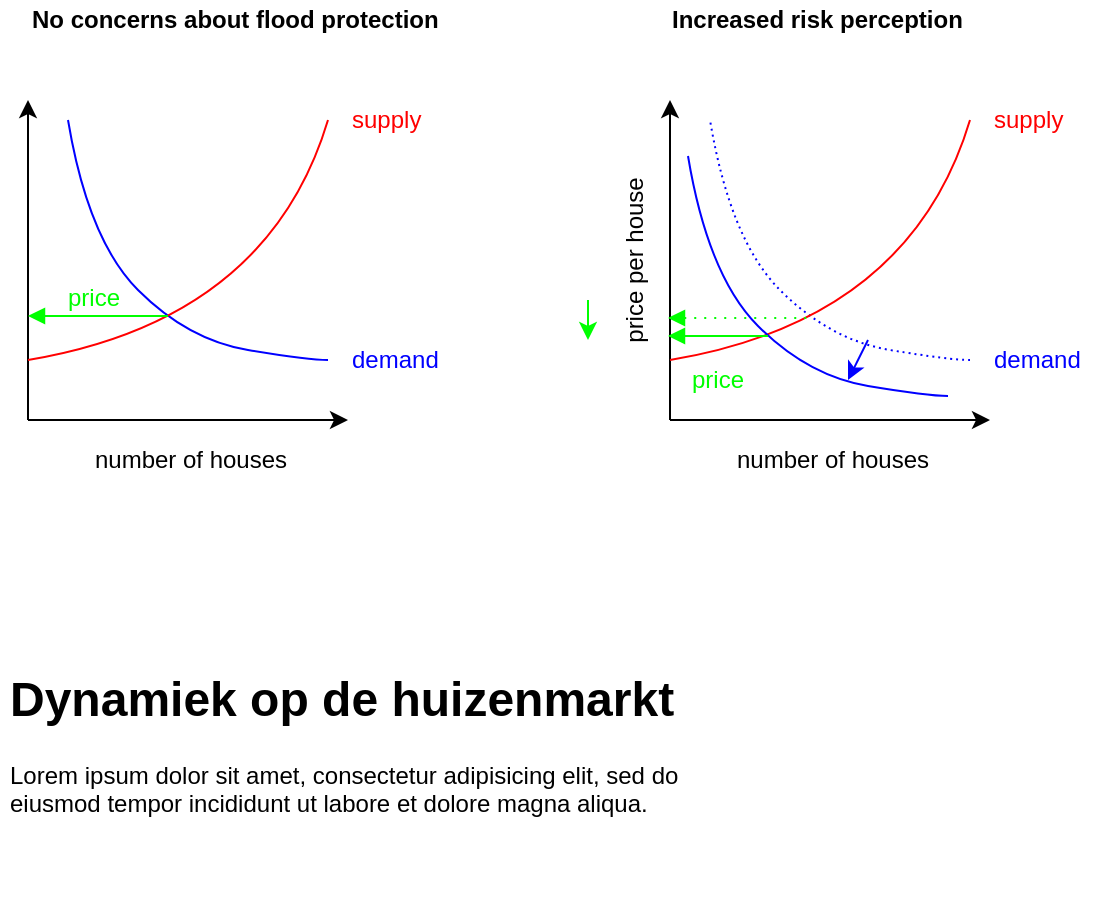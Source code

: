 <mxGraphModel grid="1" gridSize="10" guides="1" tooltips="1" connect="1" arrows="1" fold="1" page="1" pageScale="1" pageWidth="827" pageHeight="1169" background="#ffffff"><root><mxCell id="0"/><mxCell id="1" parent="0"/><mxCell id="27" value="" style="endArrow=classic;html=1;" parent="1" edge="1"><mxGeometry width="50" height="50" relative="1" as="geometry"><mxPoint x="85" y="250" as="sourcePoint"/><mxPoint x="85" y="90" as="targetPoint"/></mxGeometry></mxCell><mxCell id="28" value="" style="endArrow=classic;html=1;" parent="1" edge="1"><mxGeometry width="50" height="50" relative="1" as="geometry"><mxPoint x="85" y="250" as="sourcePoint"/><mxPoint x="245" y="250" as="targetPoint"/></mxGeometry></mxCell><mxCell id="29" value="number of houses" style="text;html=1;strokeColor=none;fillColor=none;align=center;verticalAlign=middle;whiteSpace=wrap;rounded=0;" parent="1" vertex="1"><mxGeometry x="108" y="260" width="117" height="20" as="geometry"/></mxCell><mxCell id="30" value="supply" style="text;html=1;strokeColor=none;fillColor=none;align=left;verticalAlign=middle;whiteSpace=wrap;rounded=0;fontColor=#FF0000;" parent="1" vertex="1"><mxGeometry x="245" y="90" width="40" height="20" as="geometry"/></mxCell><mxCell id="31" value="" style="curved=1;endArrow=none;html=1;strokeColor=#0000FF;fontColor=#FF0000;endFill=0;" parent="1" edge="1"><mxGeometry width="50" height="50" relative="1" as="geometry"><mxPoint x="235" y="220" as="sourcePoint"/><mxPoint x="105" y="100" as="targetPoint"/><Array as="points"><mxPoint x="225" y="220"/><mxPoint x="165" y="210"/><mxPoint x="115" y="160"/></Array></mxGeometry></mxCell><mxCell id="32" value="&lt;font color=&quot;#0000ff&quot;&gt;demand&lt;/font&gt;" style="text;html=1;strokeColor=none;fillColor=none;align=left;verticalAlign=middle;whiteSpace=wrap;rounded=0;fontColor=#FF0000;" parent="1" vertex="1"><mxGeometry x="245" y="210" width="40" height="20" as="geometry"/></mxCell><mxCell id="33" value="" style="curved=1;endArrow=none;html=1;strokeColor=#FF0000;fontColor=#FF0000;endFill=0;" parent="1" edge="1"><mxGeometry width="50" height="50" relative="1" as="geometry"><mxPoint x="85" y="220" as="sourcePoint"/><mxPoint x="235" y="100" as="targetPoint"/><Array as="points"><mxPoint x="205" y="200"/></Array></mxGeometry></mxCell><mxCell id="34" value="" style="endArrow=classic;html=1;" parent="1" edge="1"><mxGeometry width="50" height="50" relative="1" as="geometry"><mxPoint x="406" y="250" as="sourcePoint"/><mxPoint x="406" y="90" as="targetPoint"/></mxGeometry></mxCell><mxCell id="35" value="" style="endArrow=classic;html=1;" parent="1" edge="1"><mxGeometry width="50" height="50" relative="1" as="geometry"><mxPoint x="406" y="250" as="sourcePoint"/><mxPoint x="566" y="250" as="targetPoint"/></mxGeometry></mxCell><mxCell id="36" value="number of houses" style="text;html=1;strokeColor=none;fillColor=none;align=center;verticalAlign=middle;whiteSpace=wrap;rounded=0;" parent="1" vertex="1"><mxGeometry x="429" y="260" width="117" height="20" as="geometry"/></mxCell><mxCell id="37" value="price per house" style="text;html=1;strokeColor=none;fillColor=none;align=center;verticalAlign=middle;whiteSpace=wrap;rounded=0;rotation=-90;" parent="1" vertex="1"><mxGeometry x="330" y="160" width="117" height="20" as="geometry"/></mxCell><mxCell id="38" value="supply" style="text;html=1;strokeColor=none;fillColor=none;align=left;verticalAlign=middle;whiteSpace=wrap;rounded=0;fontColor=#FF0000;" parent="1" vertex="1"><mxGeometry x="566" y="90" width="40" height="20" as="geometry"/></mxCell><mxCell id="39" value="" style="curved=1;endArrow=none;html=1;strokeColor=#0000FF;fontColor=#FF0000;endFill=0;dashed=1;dashPattern=1 2;" parent="1" edge="1"><mxGeometry width="50" height="50" relative="1" as="geometry"><mxPoint x="556" y="220" as="sourcePoint"/><mxPoint x="426" y="100" as="targetPoint"/><Array as="points"><mxPoint x="546" y="220"/><mxPoint x="486" y="210"/><mxPoint x="436" y="160"/></Array></mxGeometry></mxCell><mxCell id="40" value="&lt;font color=&quot;#0000ff&quot;&gt;demand&lt;/font&gt;" style="text;html=1;strokeColor=none;fillColor=none;align=left;verticalAlign=middle;whiteSpace=wrap;rounded=0;fontColor=#FF0000;" parent="1" vertex="1"><mxGeometry x="566" y="210" width="40" height="20" as="geometry"/></mxCell><mxCell id="41" value="" style="curved=1;endArrow=none;html=1;strokeColor=#FF0000;fontColor=#FF0000;endFill=0;" parent="1" edge="1"><mxGeometry width="50" height="50" relative="1" as="geometry"><mxPoint x="406" y="220" as="sourcePoint"/><mxPoint x="556" y="100" as="targetPoint"/><Array as="points"><mxPoint x="526" y="200"/></Array></mxGeometry></mxCell><mxCell id="42" value="" style="endArrow=none;html=1;strokeColor=#00FF00;fontColor=#FF0000;endFill=0;startArrow=block;startFill=1;" parent="1" edge="1"><mxGeometry width="50" height="50" relative="1" as="geometry"><mxPoint x="85" y="198" as="sourcePoint"/><mxPoint x="155" y="198" as="targetPoint"/></mxGeometry></mxCell><mxCell id="43" value="price" style="text;html=1;strokeColor=none;fillColor=none;align=left;verticalAlign=middle;whiteSpace=wrap;rounded=0;fontColor=#00FF00;" parent="1" vertex="1"><mxGeometry x="103" y="179" width="40" height="20" as="geometry"/></mxCell><mxCell id="44" value="" style="curved=1;endArrow=none;html=1;strokeColor=#0000FF;fontColor=#FF0000;endFill=0;" parent="1" edge="1"><mxGeometry width="50" height="50" relative="1" as="geometry"><mxPoint x="545" y="238" as="sourcePoint"/><mxPoint x="415" y="118" as="targetPoint"/><Array as="points"><mxPoint x="535" y="238"/><mxPoint x="475" y="228"/><mxPoint x="425" y="178"/></Array></mxGeometry></mxCell><mxCell id="45" value="price" style="text;html=1;strokeColor=none;fillColor=none;align=left;verticalAlign=middle;whiteSpace=wrap;rounded=0;fontColor=#00FF00;dashed=1;dashPattern=1 4;" parent="1" vertex="1"><mxGeometry x="415" y="220" width="40" height="20" as="geometry"/></mxCell><mxCell id="46" value="" style="endArrow=none;html=1;strokeColor=#00FF00;fontColor=#FF0000;endFill=0;startArrow=block;startFill=1;dashed=1;dashPattern=1 4;" parent="1" edge="1"><mxGeometry width="50" height="50" relative="1" as="geometry"><mxPoint x="405" y="199" as="sourcePoint"/><mxPoint x="475" y="199" as="targetPoint"/></mxGeometry></mxCell><mxCell id="47" value="" style="endArrow=none;html=1;strokeColor=#00FF00;fontColor=#FF0000;endFill=0;startArrow=block;startFill=1;" parent="1" edge="1"><mxGeometry width="50" height="50" relative="1" as="geometry"><mxPoint x="405" y="208" as="sourcePoint"/><mxPoint x="455" y="208" as="targetPoint"/></mxGeometry></mxCell><mxCell id="48" value="" style="endArrow=classic;html=1;strokeColor=#00FF00;fontColor=#00FF00;" parent="1" edge="1"><mxGeometry width="50" height="50" relative="1" as="geometry"><mxPoint x="365" y="190" as="sourcePoint"/><mxPoint x="365" y="210" as="targetPoint"/></mxGeometry></mxCell><mxCell id="49" value="" style="endArrow=classic;html=1;strokeColor=#0000FF;fontColor=#00FF00;" parent="1" edge="1"><mxGeometry width="50" height="50" relative="1" as="geometry"><mxPoint x="505" y="210" as="sourcePoint"/><mxPoint x="495" y="230" as="targetPoint"/></mxGeometry></mxCell><mxCell id="50" value="&lt;font color=&quot;#000000&quot;&gt;No concerns about flood protection&lt;/font&gt;" style="text;html=1;strokeColor=none;fillColor=none;align=left;verticalAlign=middle;whiteSpace=wrap;rounded=0;dashed=1;dashPattern=1 4;fontColor=#00FF00;fontStyle=1" parent="1" vertex="1"><mxGeometry x="85" y="40" width="219" height="20" as="geometry"/></mxCell><mxCell id="51" value="&lt;font color=&quot;#000000&quot;&gt;Increased risk perception&lt;/font&gt;" style="text;html=1;strokeColor=none;fillColor=none;align=left;verticalAlign=middle;whiteSpace=wrap;rounded=0;dashed=1;dashPattern=1 4;fontColor=#00FF00;fontStyle=1" parent="1" vertex="1"><mxGeometry x="405" y="40" width="219" height="20" as="geometry"/></mxCell><mxCell id="54" value="&lt;h1&gt;Dynamiek op de huizenmarkt&lt;/h1&gt;&lt;p&gt;Lorem ipsum dolor sit amet, consectetur adipisicing elit, sed do eiusmod tempor incididunt ut labore et dolore magna aliqua.&lt;/p&gt;" style="text;html=1;strokeColor=none;fillColor=none;spacing=5;spacingTop=-20;whiteSpace=wrap;overflow=hidden;rounded=0;" parent="1" vertex="1"><mxGeometry x="71" y="370" width="389" height="120" as="geometry"/></mxCell></root></mxGraphModel>